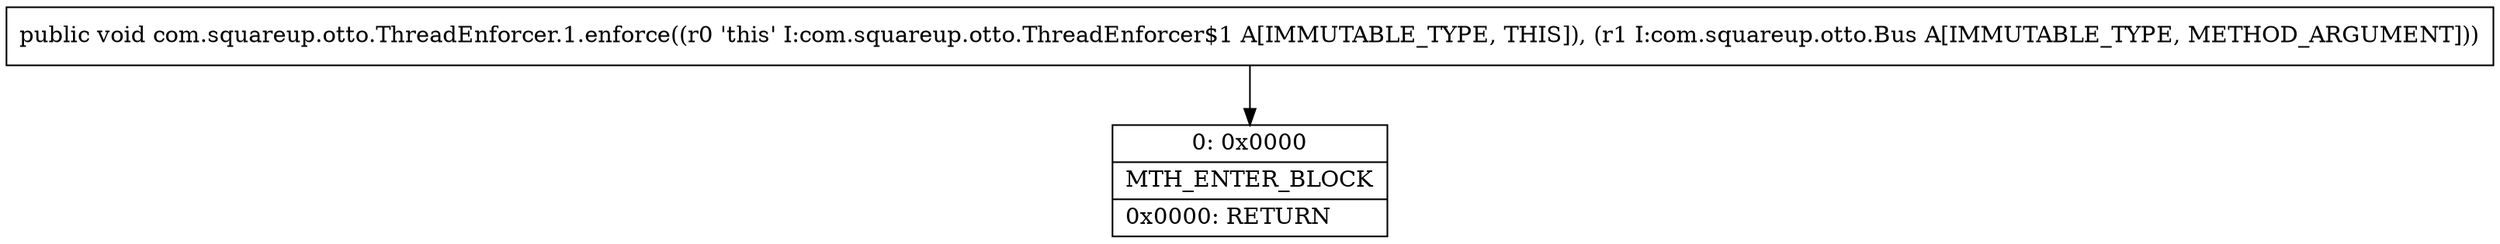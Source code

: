 digraph "CFG forcom.squareup.otto.ThreadEnforcer.1.enforce(Lcom\/squareup\/otto\/Bus;)V" {
Node_0 [shape=record,label="{0\:\ 0x0000|MTH_ENTER_BLOCK\l|0x0000: RETURN   \l}"];
MethodNode[shape=record,label="{public void com.squareup.otto.ThreadEnforcer.1.enforce((r0 'this' I:com.squareup.otto.ThreadEnforcer$1 A[IMMUTABLE_TYPE, THIS]), (r1 I:com.squareup.otto.Bus A[IMMUTABLE_TYPE, METHOD_ARGUMENT])) }"];
MethodNode -> Node_0;
}

